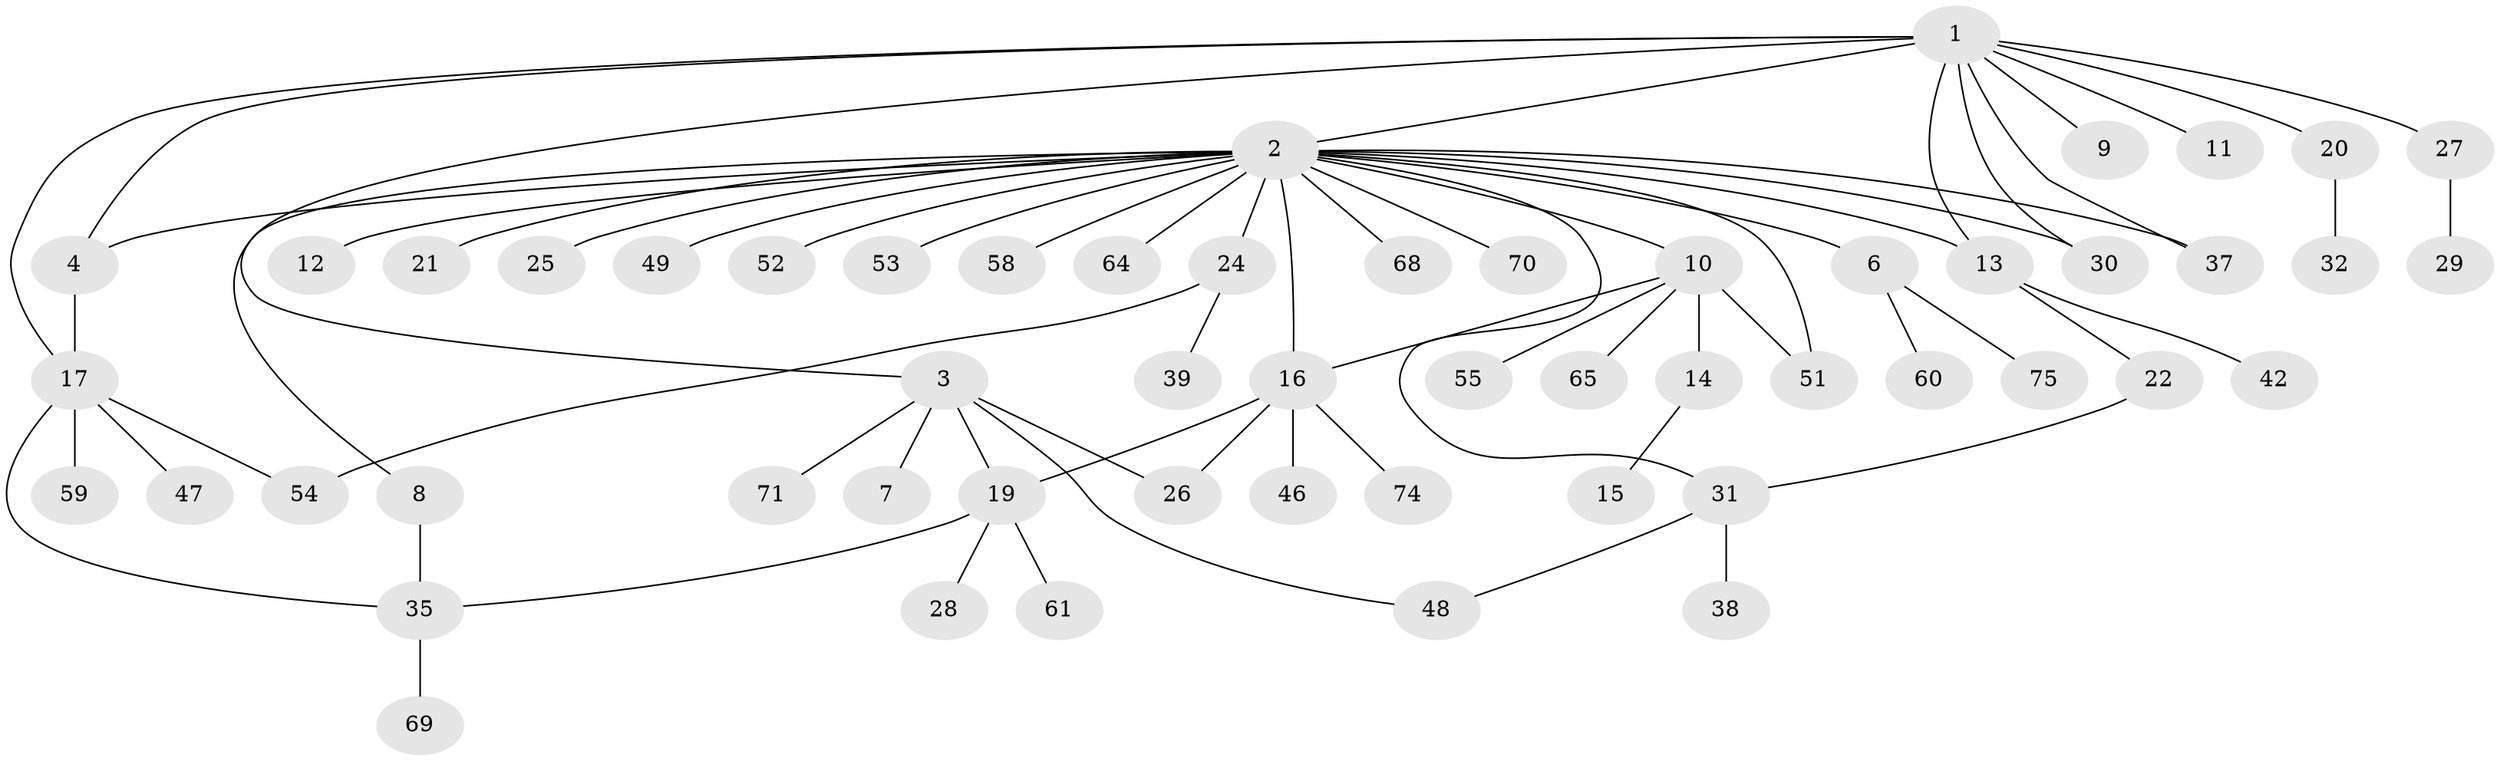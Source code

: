 // original degree distribution, {12: 0.013333333333333334, 18: 0.013333333333333334, 6: 0.02666666666666667, 3: 0.06666666666666667, 8: 0.02666666666666667, 4: 0.06666666666666667, 1: 0.5066666666666667, 2: 0.24, 7: 0.013333333333333334, 5: 0.02666666666666667}
// Generated by graph-tools (version 1.1) at 2025/11/02/27/25 16:11:12]
// undirected, 55 vertices, 68 edges
graph export_dot {
graph [start="1"]
  node [color=gray90,style=filled];
  1 [super="+18"];
  2 [super="+5"];
  3 [super="+73"];
  4;
  6 [super="+23"];
  7;
  8 [super="+40"];
  9;
  10 [super="+57"];
  11;
  12;
  13 [super="+34"];
  14;
  15 [super="+72"];
  16 [super="+41"];
  17 [super="+67"];
  19 [super="+36"];
  20;
  21;
  22 [super="+45"];
  24 [super="+66"];
  25;
  26;
  27 [super="+50"];
  28;
  29;
  30 [super="+43"];
  31 [super="+44"];
  32 [super="+33"];
  35 [super="+56"];
  37;
  38;
  39 [super="+62"];
  42;
  46;
  47;
  48;
  49;
  51 [super="+63"];
  52;
  53;
  54;
  55;
  58;
  59;
  60;
  61;
  64;
  65;
  68;
  69;
  70;
  71;
  74;
  75;
  1 -- 2;
  1 -- 3;
  1 -- 4;
  1 -- 9;
  1 -- 11;
  1 -- 13;
  1 -- 17;
  1 -- 20;
  1 -- 27;
  1 -- 30;
  1 -- 37;
  2 -- 4;
  2 -- 6 [weight=2];
  2 -- 8;
  2 -- 10;
  2 -- 12;
  2 -- 21;
  2 -- 24 [weight=2];
  2 -- 25;
  2 -- 30;
  2 -- 52;
  2 -- 53;
  2 -- 58;
  2 -- 64;
  2 -- 68;
  2 -- 37;
  2 -- 70;
  2 -- 49;
  2 -- 31;
  2 -- 13;
  2 -- 16;
  2 -- 51;
  3 -- 7;
  3 -- 26;
  3 -- 48;
  3 -- 71;
  3 -- 19;
  4 -- 17;
  6 -- 75;
  6 -- 60;
  8 -- 35 [weight=2];
  10 -- 14;
  10 -- 16;
  10 -- 51 [weight=2];
  10 -- 55;
  10 -- 65;
  13 -- 22;
  13 -- 42;
  14 -- 15;
  16 -- 19;
  16 -- 26;
  16 -- 46;
  16 -- 74;
  17 -- 47;
  17 -- 54;
  17 -- 59;
  17 -- 35;
  19 -- 28;
  19 -- 35;
  19 -- 61;
  20 -- 32;
  22 -- 31;
  24 -- 39;
  24 -- 54;
  27 -- 29;
  31 -- 38;
  31 -- 48;
  35 -- 69;
}
